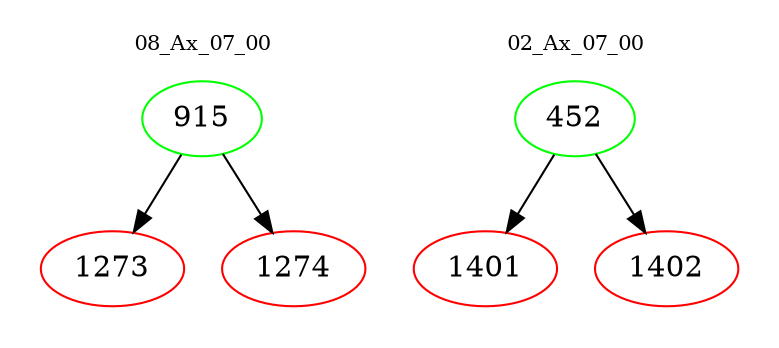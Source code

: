 digraph{
subgraph cluster_0 {
color = white
label = "08_Ax_07_00";
fontsize=10;
T0_915 [label="915", color="green"]
T0_915 -> T0_1273 [color="black"]
T0_1273 [label="1273", color="red"]
T0_915 -> T0_1274 [color="black"]
T0_1274 [label="1274", color="red"]
}
subgraph cluster_1 {
color = white
label = "02_Ax_07_00";
fontsize=10;
T1_452 [label="452", color="green"]
T1_452 -> T1_1401 [color="black"]
T1_1401 [label="1401", color="red"]
T1_452 -> T1_1402 [color="black"]
T1_1402 [label="1402", color="red"]
}
}
